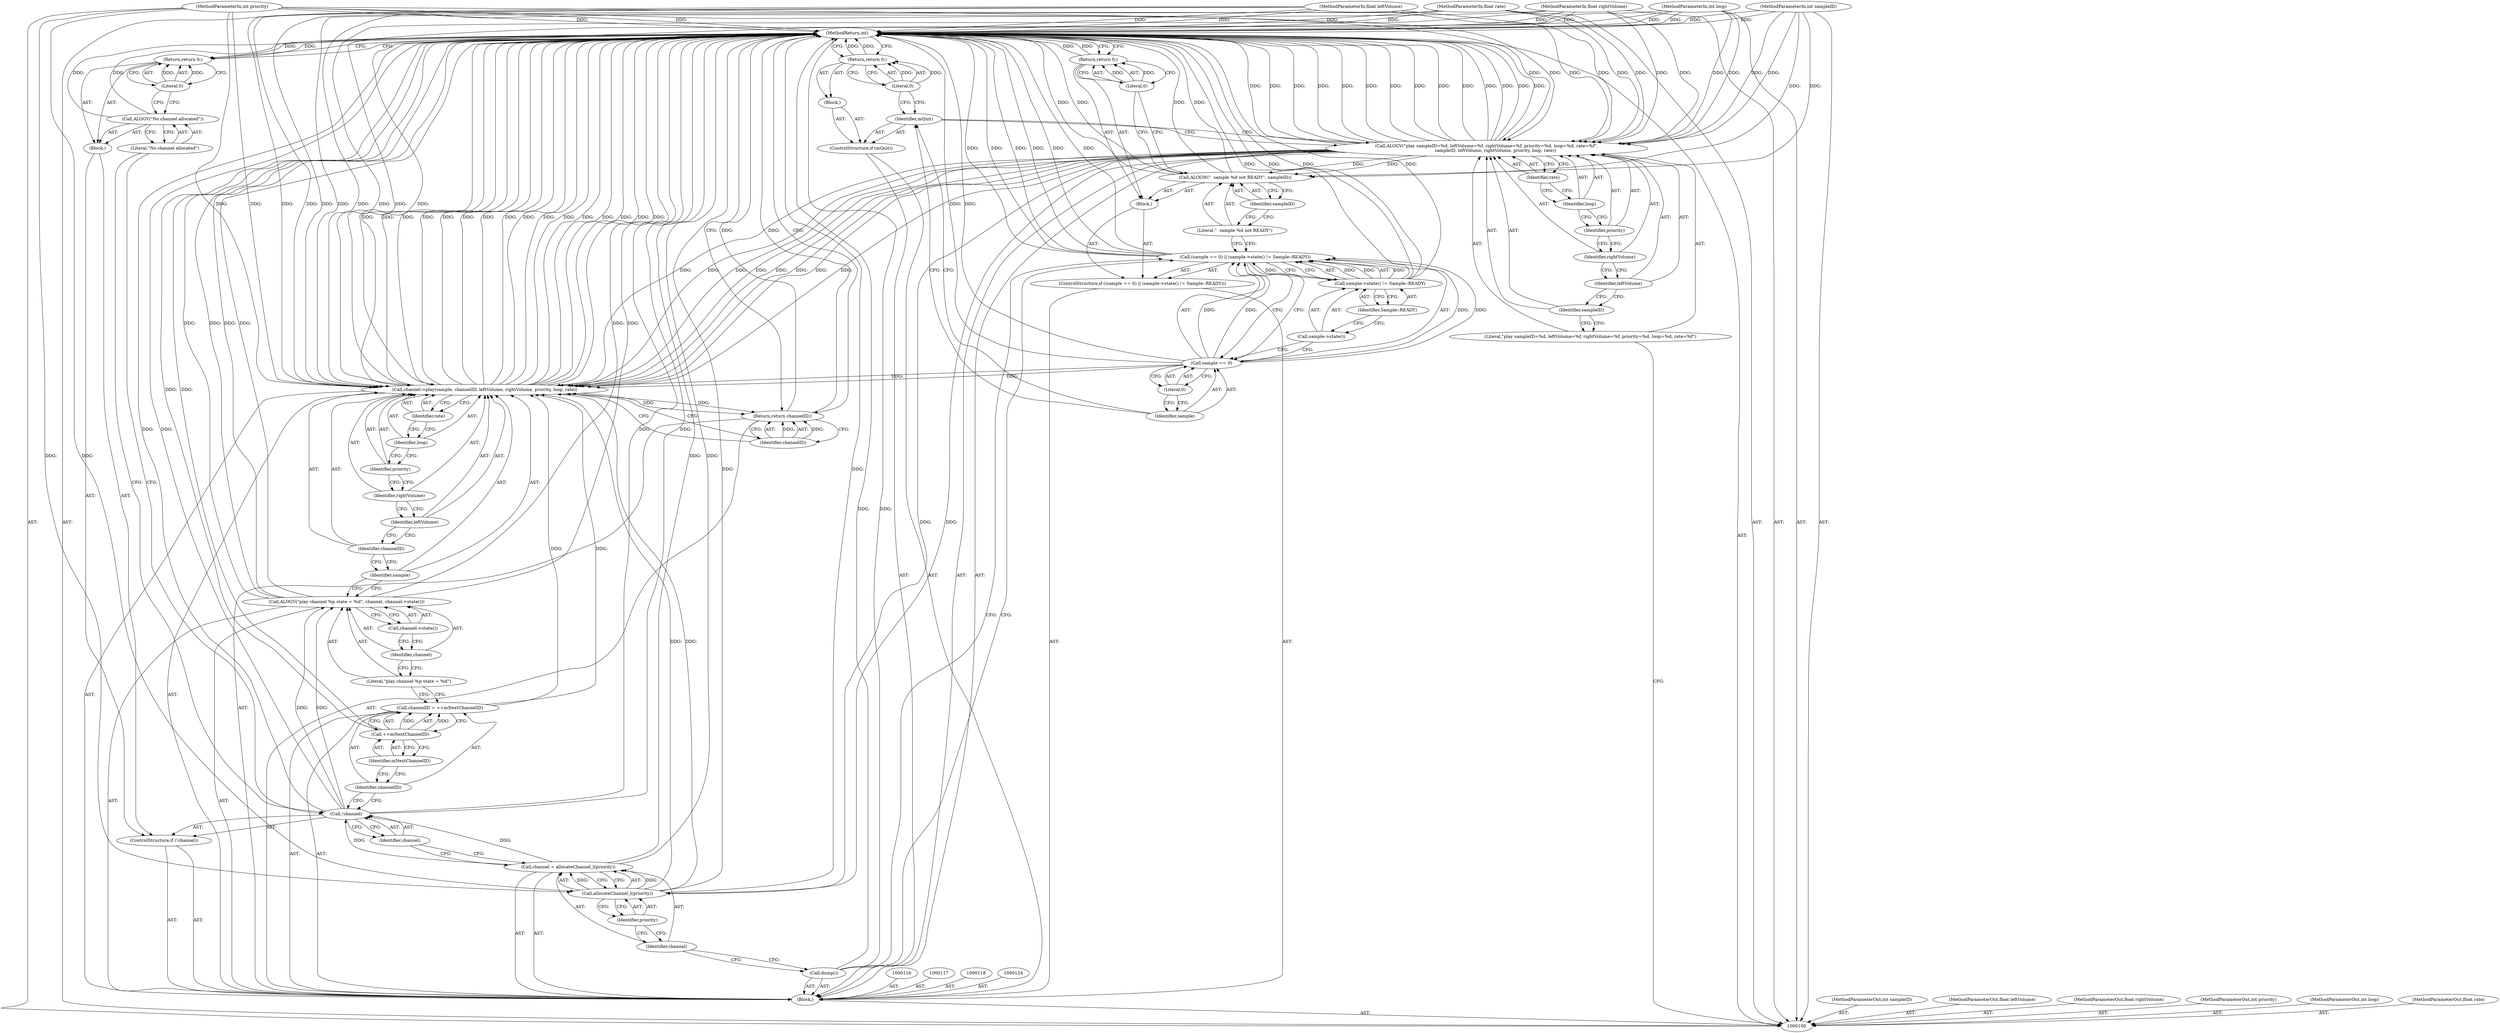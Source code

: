 digraph "0_Android_19c47afbc402542720ddd280e1bbde3b2277b586_2" {
"1000170" [label="(MethodReturn,int)"];
"1000101" [label="(MethodParameterIn,int sampleID)"];
"1000242" [label="(MethodParameterOut,int sampleID)"];
"1000102" [label="(MethodParameterIn,float leftVolume)"];
"1000243" [label="(MethodParameterOut,float leftVolume)"];
"1000103" [label="(MethodParameterIn,float rightVolume)"];
"1000244" [label="(MethodParameterOut,float rightVolume)"];
"1000119" [label="(ControlStructure,if (mQuit))"];
"1000121" [label="(Block,)"];
"1000120" [label="(Identifier,mQuit)"];
"1000123" [label="(Literal,0)"];
"1000122" [label="(Return,return 0;)"];
"1000127" [label="(Call,sample == 0)"];
"1000128" [label="(Identifier,sample)"];
"1000129" [label="(Literal,0)"];
"1000130" [label="(Call,sample->state() != Sample::READY)"];
"1000131" [label="(Call,sample->state())"];
"1000132" [label="(Identifier,Sample::READY)"];
"1000125" [label="(ControlStructure,if ((sample == 0) || (sample->state() != Sample::READY)))"];
"1000133" [label="(Block,)"];
"1000126" [label="(Call,(sample == 0) || (sample->state() != Sample::READY))"];
"1000135" [label="(Literal,\"  sample %d not READY\")"];
"1000136" [label="(Identifier,sampleID)"];
"1000134" [label="(Call,ALOGW(\"  sample %d not READY\", sampleID))"];
"1000138" [label="(Literal,0)"];
"1000137" [label="(Return,return 0;)"];
"1000104" [label="(MethodParameterIn,int priority)"];
"1000245" [label="(MethodParameterOut,int priority)"];
"1000105" [label="(MethodParameterIn,int loop)"];
"1000246" [label="(MethodParameterOut,int loop)"];
"1000106" [label="(MethodParameterIn,float rate)"];
"1000247" [label="(MethodParameterOut,float rate)"];
"1000139" [label="(Call,dump())"];
"1000142" [label="(Call,allocateChannel_l(priority))"];
"1000143" [label="(Identifier,priority)"];
"1000140" [label="(Call,channel = allocateChannel_l(priority))"];
"1000141" [label="(Identifier,channel)"];
"1000144" [label="(ControlStructure,if (!channel))"];
"1000147" [label="(Block,)"];
"1000145" [label="(Call,!channel)"];
"1000146" [label="(Identifier,channel)"];
"1000149" [label="(Literal,\"No channel allocated\")"];
"1000148" [label="(Call,ALOGV(\"No channel allocated\"))"];
"1000150" [label="(Return,return 0;)"];
"1000151" [label="(Literal,0)"];
"1000154" [label="(Call,++mNextChannelID)"];
"1000155" [label="(Identifier,mNextChannelID)"];
"1000152" [label="(Call,channelID = ++mNextChannelID)"];
"1000153" [label="(Identifier,channelID)"];
"1000157" [label="(Literal,\"play channel %p state = %d\")"];
"1000156" [label="(Call,ALOGV(\"play channel %p state = %d\", channel, channel->state()))"];
"1000158" [label="(Identifier,channel)"];
"1000159" [label="(Call,channel->state())"];
"1000161" [label="(Identifier,sample)"];
"1000162" [label="(Identifier,channelID)"];
"1000163" [label="(Identifier,leftVolume)"];
"1000160" [label="(Call,channel->play(sample, channelID, leftVolume, rightVolume, priority, loop, rate))"];
"1000164" [label="(Identifier,rightVolume)"];
"1000165" [label="(Identifier,priority)"];
"1000166" [label="(Identifier,loop)"];
"1000167" [label="(Identifier,rate)"];
"1000168" [label="(Return,return channelID;)"];
"1000169" [label="(Identifier,channelID)"];
"1000107" [label="(Block,)"];
"1000109" [label="(Literal,\"play sampleID=%d, leftVolume=%f, rightVolume=%f, priority=%d, loop=%d, rate=%f\")"];
"1000108" [label="(Call,ALOGV(\"play sampleID=%d, leftVolume=%f, rightVolume=%f, priority=%d, loop=%d, rate=%f\",\n             sampleID, leftVolume, rightVolume, priority, loop, rate))"];
"1000110" [label="(Identifier,sampleID)"];
"1000111" [label="(Identifier,leftVolume)"];
"1000112" [label="(Identifier,rightVolume)"];
"1000113" [label="(Identifier,priority)"];
"1000114" [label="(Identifier,loop)"];
"1000115" [label="(Identifier,rate)"];
"1000170" -> "1000100"  [label="AST: "];
"1000170" -> "1000122"  [label="CFG: "];
"1000170" -> "1000137"  [label="CFG: "];
"1000170" -> "1000150"  [label="CFG: "];
"1000170" -> "1000168"  [label="CFG: "];
"1000168" -> "1000170"  [label="DDG: "];
"1000122" -> "1000170"  [label="DDG: "];
"1000137" -> "1000170"  [label="DDG: "];
"1000156" -> "1000170"  [label="DDG: "];
"1000156" -> "1000170"  [label="DDG: "];
"1000156" -> "1000170"  [label="DDG: "];
"1000140" -> "1000170"  [label="DDG: "];
"1000108" -> "1000170"  [label="DDG: "];
"1000108" -> "1000170"  [label="DDG: "];
"1000108" -> "1000170"  [label="DDG: "];
"1000108" -> "1000170"  [label="DDG: "];
"1000108" -> "1000170"  [label="DDG: "];
"1000108" -> "1000170"  [label="DDG: "];
"1000108" -> "1000170"  [label="DDG: "];
"1000104" -> "1000170"  [label="DDG: "];
"1000105" -> "1000170"  [label="DDG: "];
"1000148" -> "1000170"  [label="DDG: "];
"1000126" -> "1000170"  [label="DDG: "];
"1000126" -> "1000170"  [label="DDG: "];
"1000126" -> "1000170"  [label="DDG: "];
"1000106" -> "1000170"  [label="DDG: "];
"1000160" -> "1000170"  [label="DDG: "];
"1000160" -> "1000170"  [label="DDG: "];
"1000160" -> "1000170"  [label="DDG: "];
"1000160" -> "1000170"  [label="DDG: "];
"1000160" -> "1000170"  [label="DDG: "];
"1000160" -> "1000170"  [label="DDG: "];
"1000160" -> "1000170"  [label="DDG: "];
"1000160" -> "1000170"  [label="DDG: "];
"1000130" -> "1000170"  [label="DDG: "];
"1000130" -> "1000170"  [label="DDG: "];
"1000139" -> "1000170"  [label="DDG: "];
"1000154" -> "1000170"  [label="DDG: "];
"1000134" -> "1000170"  [label="DDG: "];
"1000134" -> "1000170"  [label="DDG: "];
"1000103" -> "1000170"  [label="DDG: "];
"1000102" -> "1000170"  [label="DDG: "];
"1000101" -> "1000170"  [label="DDG: "];
"1000142" -> "1000170"  [label="DDG: "];
"1000145" -> "1000170"  [label="DDG: "];
"1000145" -> "1000170"  [label="DDG: "];
"1000127" -> "1000170"  [label="DDG: "];
"1000150" -> "1000170"  [label="DDG: "];
"1000101" -> "1000100"  [label="AST: "];
"1000101" -> "1000170"  [label="DDG: "];
"1000101" -> "1000108"  [label="DDG: "];
"1000101" -> "1000134"  [label="DDG: "];
"1000242" -> "1000100"  [label="AST: "];
"1000102" -> "1000100"  [label="AST: "];
"1000102" -> "1000170"  [label="DDG: "];
"1000102" -> "1000108"  [label="DDG: "];
"1000102" -> "1000160"  [label="DDG: "];
"1000243" -> "1000100"  [label="AST: "];
"1000103" -> "1000100"  [label="AST: "];
"1000103" -> "1000170"  [label="DDG: "];
"1000103" -> "1000108"  [label="DDG: "];
"1000103" -> "1000160"  [label="DDG: "];
"1000244" -> "1000100"  [label="AST: "];
"1000119" -> "1000107"  [label="AST: "];
"1000120" -> "1000119"  [label="AST: "];
"1000121" -> "1000119"  [label="AST: "];
"1000121" -> "1000119"  [label="AST: "];
"1000122" -> "1000121"  [label="AST: "];
"1000120" -> "1000119"  [label="AST: "];
"1000120" -> "1000108"  [label="CFG: "];
"1000123" -> "1000120"  [label="CFG: "];
"1000128" -> "1000120"  [label="CFG: "];
"1000123" -> "1000122"  [label="AST: "];
"1000123" -> "1000120"  [label="CFG: "];
"1000122" -> "1000123"  [label="CFG: "];
"1000123" -> "1000122"  [label="DDG: "];
"1000122" -> "1000121"  [label="AST: "];
"1000122" -> "1000123"  [label="CFG: "];
"1000123" -> "1000122"  [label="AST: "];
"1000170" -> "1000122"  [label="CFG: "];
"1000122" -> "1000170"  [label="DDG: "];
"1000123" -> "1000122"  [label="DDG: "];
"1000127" -> "1000126"  [label="AST: "];
"1000127" -> "1000129"  [label="CFG: "];
"1000128" -> "1000127"  [label="AST: "];
"1000129" -> "1000127"  [label="AST: "];
"1000131" -> "1000127"  [label="CFG: "];
"1000126" -> "1000127"  [label="CFG: "];
"1000127" -> "1000170"  [label="DDG: "];
"1000127" -> "1000126"  [label="DDG: "];
"1000127" -> "1000126"  [label="DDG: "];
"1000127" -> "1000160"  [label="DDG: "];
"1000128" -> "1000127"  [label="AST: "];
"1000128" -> "1000120"  [label="CFG: "];
"1000129" -> "1000128"  [label="CFG: "];
"1000129" -> "1000127"  [label="AST: "];
"1000129" -> "1000128"  [label="CFG: "];
"1000127" -> "1000129"  [label="CFG: "];
"1000130" -> "1000126"  [label="AST: "];
"1000130" -> "1000132"  [label="CFG: "];
"1000131" -> "1000130"  [label="AST: "];
"1000132" -> "1000130"  [label="AST: "];
"1000126" -> "1000130"  [label="CFG: "];
"1000130" -> "1000170"  [label="DDG: "];
"1000130" -> "1000170"  [label="DDG: "];
"1000130" -> "1000126"  [label="DDG: "];
"1000130" -> "1000126"  [label="DDG: "];
"1000131" -> "1000130"  [label="AST: "];
"1000131" -> "1000127"  [label="CFG: "];
"1000132" -> "1000131"  [label="CFG: "];
"1000132" -> "1000130"  [label="AST: "];
"1000132" -> "1000131"  [label="CFG: "];
"1000130" -> "1000132"  [label="CFG: "];
"1000125" -> "1000107"  [label="AST: "];
"1000126" -> "1000125"  [label="AST: "];
"1000133" -> "1000125"  [label="AST: "];
"1000133" -> "1000125"  [label="AST: "];
"1000134" -> "1000133"  [label="AST: "];
"1000137" -> "1000133"  [label="AST: "];
"1000126" -> "1000125"  [label="AST: "];
"1000126" -> "1000127"  [label="CFG: "];
"1000126" -> "1000130"  [label="CFG: "];
"1000127" -> "1000126"  [label="AST: "];
"1000130" -> "1000126"  [label="AST: "];
"1000135" -> "1000126"  [label="CFG: "];
"1000139" -> "1000126"  [label="CFG: "];
"1000126" -> "1000170"  [label="DDG: "];
"1000126" -> "1000170"  [label="DDG: "];
"1000126" -> "1000170"  [label="DDG: "];
"1000127" -> "1000126"  [label="DDG: "];
"1000127" -> "1000126"  [label="DDG: "];
"1000130" -> "1000126"  [label="DDG: "];
"1000130" -> "1000126"  [label="DDG: "];
"1000135" -> "1000134"  [label="AST: "];
"1000135" -> "1000126"  [label="CFG: "];
"1000136" -> "1000135"  [label="CFG: "];
"1000136" -> "1000134"  [label="AST: "];
"1000136" -> "1000135"  [label="CFG: "];
"1000134" -> "1000136"  [label="CFG: "];
"1000134" -> "1000133"  [label="AST: "];
"1000134" -> "1000136"  [label="CFG: "];
"1000135" -> "1000134"  [label="AST: "];
"1000136" -> "1000134"  [label="AST: "];
"1000138" -> "1000134"  [label="CFG: "];
"1000134" -> "1000170"  [label="DDG: "];
"1000134" -> "1000170"  [label="DDG: "];
"1000108" -> "1000134"  [label="DDG: "];
"1000101" -> "1000134"  [label="DDG: "];
"1000138" -> "1000137"  [label="AST: "];
"1000138" -> "1000134"  [label="CFG: "];
"1000137" -> "1000138"  [label="CFG: "];
"1000138" -> "1000137"  [label="DDG: "];
"1000137" -> "1000133"  [label="AST: "];
"1000137" -> "1000138"  [label="CFG: "];
"1000138" -> "1000137"  [label="AST: "];
"1000170" -> "1000137"  [label="CFG: "];
"1000137" -> "1000170"  [label="DDG: "];
"1000138" -> "1000137"  [label="DDG: "];
"1000104" -> "1000100"  [label="AST: "];
"1000104" -> "1000170"  [label="DDG: "];
"1000104" -> "1000108"  [label="DDG: "];
"1000104" -> "1000142"  [label="DDG: "];
"1000104" -> "1000160"  [label="DDG: "];
"1000245" -> "1000100"  [label="AST: "];
"1000105" -> "1000100"  [label="AST: "];
"1000105" -> "1000170"  [label="DDG: "];
"1000105" -> "1000108"  [label="DDG: "];
"1000105" -> "1000160"  [label="DDG: "];
"1000246" -> "1000100"  [label="AST: "];
"1000106" -> "1000100"  [label="AST: "];
"1000106" -> "1000170"  [label="DDG: "];
"1000106" -> "1000108"  [label="DDG: "];
"1000106" -> "1000160"  [label="DDG: "];
"1000247" -> "1000100"  [label="AST: "];
"1000139" -> "1000107"  [label="AST: "];
"1000139" -> "1000126"  [label="CFG: "];
"1000141" -> "1000139"  [label="CFG: "];
"1000139" -> "1000170"  [label="DDG: "];
"1000142" -> "1000140"  [label="AST: "];
"1000142" -> "1000143"  [label="CFG: "];
"1000143" -> "1000142"  [label="AST: "];
"1000140" -> "1000142"  [label="CFG: "];
"1000142" -> "1000170"  [label="DDG: "];
"1000142" -> "1000140"  [label="DDG: "];
"1000108" -> "1000142"  [label="DDG: "];
"1000104" -> "1000142"  [label="DDG: "];
"1000142" -> "1000160"  [label="DDG: "];
"1000143" -> "1000142"  [label="AST: "];
"1000143" -> "1000141"  [label="CFG: "];
"1000142" -> "1000143"  [label="CFG: "];
"1000140" -> "1000107"  [label="AST: "];
"1000140" -> "1000142"  [label="CFG: "];
"1000141" -> "1000140"  [label="AST: "];
"1000142" -> "1000140"  [label="AST: "];
"1000146" -> "1000140"  [label="CFG: "];
"1000140" -> "1000170"  [label="DDG: "];
"1000142" -> "1000140"  [label="DDG: "];
"1000140" -> "1000145"  [label="DDG: "];
"1000141" -> "1000140"  [label="AST: "];
"1000141" -> "1000139"  [label="CFG: "];
"1000143" -> "1000141"  [label="CFG: "];
"1000144" -> "1000107"  [label="AST: "];
"1000145" -> "1000144"  [label="AST: "];
"1000147" -> "1000144"  [label="AST: "];
"1000147" -> "1000144"  [label="AST: "];
"1000148" -> "1000147"  [label="AST: "];
"1000150" -> "1000147"  [label="AST: "];
"1000145" -> "1000144"  [label="AST: "];
"1000145" -> "1000146"  [label="CFG: "];
"1000146" -> "1000145"  [label="AST: "];
"1000149" -> "1000145"  [label="CFG: "];
"1000153" -> "1000145"  [label="CFG: "];
"1000145" -> "1000170"  [label="DDG: "];
"1000145" -> "1000170"  [label="DDG: "];
"1000140" -> "1000145"  [label="DDG: "];
"1000145" -> "1000156"  [label="DDG: "];
"1000146" -> "1000145"  [label="AST: "];
"1000146" -> "1000140"  [label="CFG: "];
"1000145" -> "1000146"  [label="CFG: "];
"1000149" -> "1000148"  [label="AST: "];
"1000149" -> "1000145"  [label="CFG: "];
"1000148" -> "1000149"  [label="CFG: "];
"1000148" -> "1000147"  [label="AST: "];
"1000148" -> "1000149"  [label="CFG: "];
"1000149" -> "1000148"  [label="AST: "];
"1000151" -> "1000148"  [label="CFG: "];
"1000148" -> "1000170"  [label="DDG: "];
"1000150" -> "1000147"  [label="AST: "];
"1000150" -> "1000151"  [label="CFG: "];
"1000151" -> "1000150"  [label="AST: "];
"1000170" -> "1000150"  [label="CFG: "];
"1000150" -> "1000170"  [label="DDG: "];
"1000151" -> "1000150"  [label="DDG: "];
"1000151" -> "1000150"  [label="AST: "];
"1000151" -> "1000148"  [label="CFG: "];
"1000150" -> "1000151"  [label="CFG: "];
"1000151" -> "1000150"  [label="DDG: "];
"1000154" -> "1000152"  [label="AST: "];
"1000154" -> "1000155"  [label="CFG: "];
"1000155" -> "1000154"  [label="AST: "];
"1000152" -> "1000154"  [label="CFG: "];
"1000154" -> "1000170"  [label="DDG: "];
"1000154" -> "1000152"  [label="DDG: "];
"1000155" -> "1000154"  [label="AST: "];
"1000155" -> "1000153"  [label="CFG: "];
"1000154" -> "1000155"  [label="CFG: "];
"1000152" -> "1000107"  [label="AST: "];
"1000152" -> "1000154"  [label="CFG: "];
"1000153" -> "1000152"  [label="AST: "];
"1000154" -> "1000152"  [label="AST: "];
"1000157" -> "1000152"  [label="CFG: "];
"1000154" -> "1000152"  [label="DDG: "];
"1000152" -> "1000160"  [label="DDG: "];
"1000153" -> "1000152"  [label="AST: "];
"1000153" -> "1000145"  [label="CFG: "];
"1000155" -> "1000153"  [label="CFG: "];
"1000157" -> "1000156"  [label="AST: "];
"1000157" -> "1000152"  [label="CFG: "];
"1000158" -> "1000157"  [label="CFG: "];
"1000156" -> "1000107"  [label="AST: "];
"1000156" -> "1000159"  [label="CFG: "];
"1000157" -> "1000156"  [label="AST: "];
"1000158" -> "1000156"  [label="AST: "];
"1000159" -> "1000156"  [label="AST: "];
"1000161" -> "1000156"  [label="CFG: "];
"1000156" -> "1000170"  [label="DDG: "];
"1000156" -> "1000170"  [label="DDG: "];
"1000156" -> "1000170"  [label="DDG: "];
"1000145" -> "1000156"  [label="DDG: "];
"1000158" -> "1000156"  [label="AST: "];
"1000158" -> "1000157"  [label="CFG: "];
"1000159" -> "1000158"  [label="CFG: "];
"1000159" -> "1000156"  [label="AST: "];
"1000159" -> "1000158"  [label="CFG: "];
"1000156" -> "1000159"  [label="CFG: "];
"1000161" -> "1000160"  [label="AST: "];
"1000161" -> "1000156"  [label="CFG: "];
"1000162" -> "1000161"  [label="CFG: "];
"1000162" -> "1000160"  [label="AST: "];
"1000162" -> "1000161"  [label="CFG: "];
"1000163" -> "1000162"  [label="CFG: "];
"1000163" -> "1000160"  [label="AST: "];
"1000163" -> "1000162"  [label="CFG: "];
"1000164" -> "1000163"  [label="CFG: "];
"1000160" -> "1000107"  [label="AST: "];
"1000160" -> "1000167"  [label="CFG: "];
"1000161" -> "1000160"  [label="AST: "];
"1000162" -> "1000160"  [label="AST: "];
"1000163" -> "1000160"  [label="AST: "];
"1000164" -> "1000160"  [label="AST: "];
"1000165" -> "1000160"  [label="AST: "];
"1000166" -> "1000160"  [label="AST: "];
"1000167" -> "1000160"  [label="AST: "];
"1000169" -> "1000160"  [label="CFG: "];
"1000160" -> "1000170"  [label="DDG: "];
"1000160" -> "1000170"  [label="DDG: "];
"1000160" -> "1000170"  [label="DDG: "];
"1000160" -> "1000170"  [label="DDG: "];
"1000160" -> "1000170"  [label="DDG: "];
"1000160" -> "1000170"  [label="DDG: "];
"1000160" -> "1000170"  [label="DDG: "];
"1000160" -> "1000170"  [label="DDG: "];
"1000127" -> "1000160"  [label="DDG: "];
"1000152" -> "1000160"  [label="DDG: "];
"1000108" -> "1000160"  [label="DDG: "];
"1000108" -> "1000160"  [label="DDG: "];
"1000108" -> "1000160"  [label="DDG: "];
"1000108" -> "1000160"  [label="DDG: "];
"1000102" -> "1000160"  [label="DDG: "];
"1000103" -> "1000160"  [label="DDG: "];
"1000142" -> "1000160"  [label="DDG: "];
"1000104" -> "1000160"  [label="DDG: "];
"1000105" -> "1000160"  [label="DDG: "];
"1000106" -> "1000160"  [label="DDG: "];
"1000160" -> "1000168"  [label="DDG: "];
"1000164" -> "1000160"  [label="AST: "];
"1000164" -> "1000163"  [label="CFG: "];
"1000165" -> "1000164"  [label="CFG: "];
"1000165" -> "1000160"  [label="AST: "];
"1000165" -> "1000164"  [label="CFG: "];
"1000166" -> "1000165"  [label="CFG: "];
"1000166" -> "1000160"  [label="AST: "];
"1000166" -> "1000165"  [label="CFG: "];
"1000167" -> "1000166"  [label="CFG: "];
"1000167" -> "1000160"  [label="AST: "];
"1000167" -> "1000166"  [label="CFG: "];
"1000160" -> "1000167"  [label="CFG: "];
"1000168" -> "1000107"  [label="AST: "];
"1000168" -> "1000169"  [label="CFG: "];
"1000169" -> "1000168"  [label="AST: "];
"1000170" -> "1000168"  [label="CFG: "];
"1000168" -> "1000170"  [label="DDG: "];
"1000169" -> "1000168"  [label="DDG: "];
"1000160" -> "1000168"  [label="DDG: "];
"1000169" -> "1000168"  [label="AST: "];
"1000169" -> "1000160"  [label="CFG: "];
"1000168" -> "1000169"  [label="CFG: "];
"1000169" -> "1000168"  [label="DDG: "];
"1000107" -> "1000100"  [label="AST: "];
"1000108" -> "1000107"  [label="AST: "];
"1000116" -> "1000107"  [label="AST: "];
"1000117" -> "1000107"  [label="AST: "];
"1000118" -> "1000107"  [label="AST: "];
"1000119" -> "1000107"  [label="AST: "];
"1000124" -> "1000107"  [label="AST: "];
"1000125" -> "1000107"  [label="AST: "];
"1000139" -> "1000107"  [label="AST: "];
"1000140" -> "1000107"  [label="AST: "];
"1000144" -> "1000107"  [label="AST: "];
"1000152" -> "1000107"  [label="AST: "];
"1000156" -> "1000107"  [label="AST: "];
"1000160" -> "1000107"  [label="AST: "];
"1000168" -> "1000107"  [label="AST: "];
"1000109" -> "1000108"  [label="AST: "];
"1000109" -> "1000100"  [label="CFG: "];
"1000110" -> "1000109"  [label="CFG: "];
"1000108" -> "1000107"  [label="AST: "];
"1000108" -> "1000115"  [label="CFG: "];
"1000109" -> "1000108"  [label="AST: "];
"1000110" -> "1000108"  [label="AST: "];
"1000111" -> "1000108"  [label="AST: "];
"1000112" -> "1000108"  [label="AST: "];
"1000113" -> "1000108"  [label="AST: "];
"1000114" -> "1000108"  [label="AST: "];
"1000115" -> "1000108"  [label="AST: "];
"1000120" -> "1000108"  [label="CFG: "];
"1000108" -> "1000170"  [label="DDG: "];
"1000108" -> "1000170"  [label="DDG: "];
"1000108" -> "1000170"  [label="DDG: "];
"1000108" -> "1000170"  [label="DDG: "];
"1000108" -> "1000170"  [label="DDG: "];
"1000108" -> "1000170"  [label="DDG: "];
"1000108" -> "1000170"  [label="DDG: "];
"1000101" -> "1000108"  [label="DDG: "];
"1000102" -> "1000108"  [label="DDG: "];
"1000103" -> "1000108"  [label="DDG: "];
"1000104" -> "1000108"  [label="DDG: "];
"1000105" -> "1000108"  [label="DDG: "];
"1000106" -> "1000108"  [label="DDG: "];
"1000108" -> "1000134"  [label="DDG: "];
"1000108" -> "1000142"  [label="DDG: "];
"1000108" -> "1000160"  [label="DDG: "];
"1000108" -> "1000160"  [label="DDG: "];
"1000108" -> "1000160"  [label="DDG: "];
"1000108" -> "1000160"  [label="DDG: "];
"1000110" -> "1000108"  [label="AST: "];
"1000110" -> "1000109"  [label="CFG: "];
"1000111" -> "1000110"  [label="CFG: "];
"1000111" -> "1000108"  [label="AST: "];
"1000111" -> "1000110"  [label="CFG: "];
"1000112" -> "1000111"  [label="CFG: "];
"1000112" -> "1000108"  [label="AST: "];
"1000112" -> "1000111"  [label="CFG: "];
"1000113" -> "1000112"  [label="CFG: "];
"1000113" -> "1000108"  [label="AST: "];
"1000113" -> "1000112"  [label="CFG: "];
"1000114" -> "1000113"  [label="CFG: "];
"1000114" -> "1000108"  [label="AST: "];
"1000114" -> "1000113"  [label="CFG: "];
"1000115" -> "1000114"  [label="CFG: "];
"1000115" -> "1000108"  [label="AST: "];
"1000115" -> "1000114"  [label="CFG: "];
"1000108" -> "1000115"  [label="CFG: "];
}
